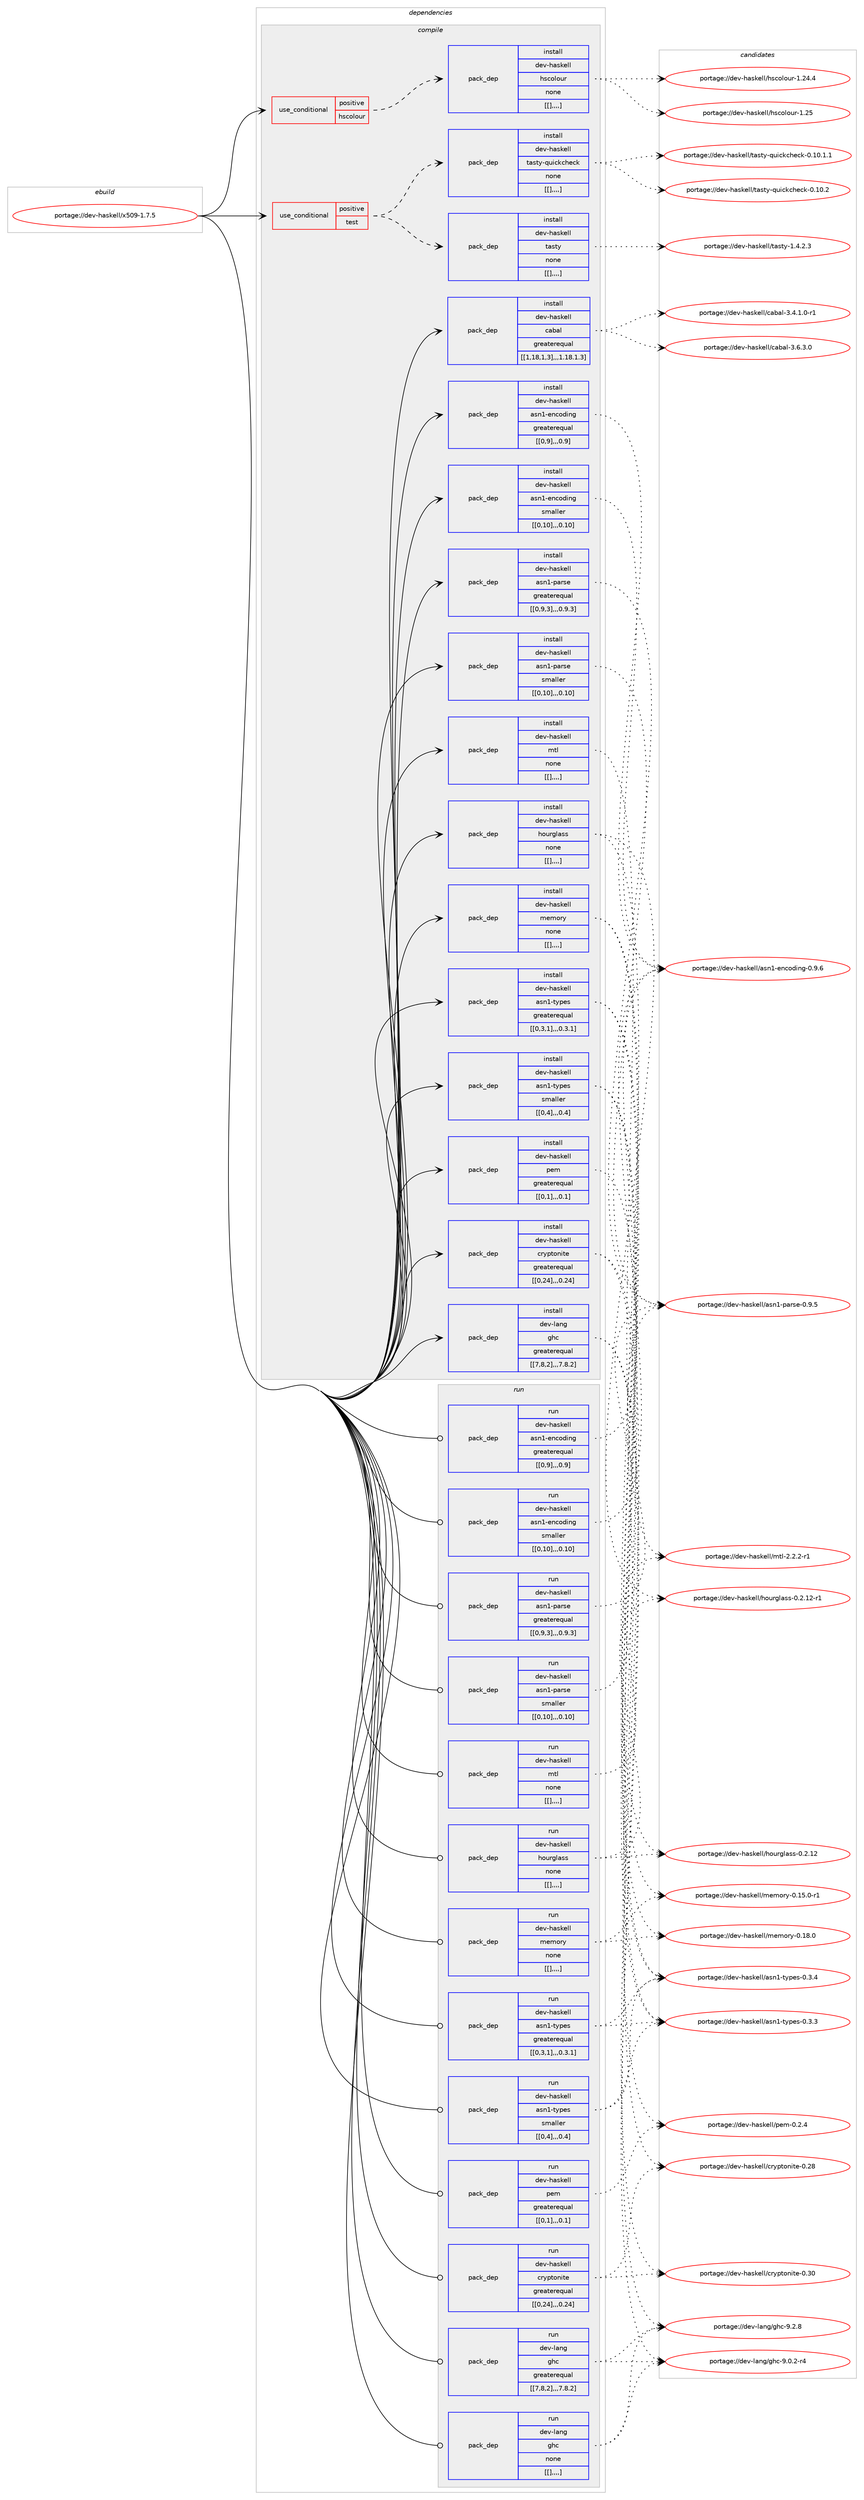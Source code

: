 digraph prolog {

# *************
# Graph options
# *************

newrank=true;
concentrate=true;
compound=true;
graph [rankdir=LR,fontname=Helvetica,fontsize=10,ranksep=1.5];#, ranksep=2.5, nodesep=0.2];
edge  [arrowhead=vee];
node  [fontname=Helvetica,fontsize=10];

# **********
# The ebuild
# **********

subgraph cluster_leftcol {
color=gray;
label=<<i>ebuild</i>>;
id [label="portage://dev-haskell/x509-1.7.5", color=red, width=4, href="../dev-haskell/x509-1.7.5.svg"];
}

# ****************
# The dependencies
# ****************

subgraph cluster_midcol {
color=gray;
label=<<i>dependencies</i>>;
subgraph cluster_compile {
fillcolor="#eeeeee";
style=filled;
label=<<i>compile</i>>;
subgraph cond21731 {
dependency91781 [label=<<TABLE BORDER="0" CELLBORDER="1" CELLSPACING="0" CELLPADDING="4"><TR><TD ROWSPAN="3" CELLPADDING="10">use_conditional</TD></TR><TR><TD>positive</TD></TR><TR><TD>hscolour</TD></TR></TABLE>>, shape=none, color=red];
subgraph pack69002 {
dependency91782 [label=<<TABLE BORDER="0" CELLBORDER="1" CELLSPACING="0" CELLPADDING="4" WIDTH="220"><TR><TD ROWSPAN="6" CELLPADDING="30">pack_dep</TD></TR><TR><TD WIDTH="110">install</TD></TR><TR><TD>dev-haskell</TD></TR><TR><TD>hscolour</TD></TR><TR><TD>none</TD></TR><TR><TD>[[],,,,]</TD></TR></TABLE>>, shape=none, color=blue];
}
dependency91781:e -> dependency91782:w [weight=20,style="dashed",arrowhead="vee"];
}
id:e -> dependency91781:w [weight=20,style="solid",arrowhead="vee"];
subgraph cond21732 {
dependency91783 [label=<<TABLE BORDER="0" CELLBORDER="1" CELLSPACING="0" CELLPADDING="4"><TR><TD ROWSPAN="3" CELLPADDING="10">use_conditional</TD></TR><TR><TD>positive</TD></TR><TR><TD>test</TD></TR></TABLE>>, shape=none, color=red];
subgraph pack69003 {
dependency91784 [label=<<TABLE BORDER="0" CELLBORDER="1" CELLSPACING="0" CELLPADDING="4" WIDTH="220"><TR><TD ROWSPAN="6" CELLPADDING="30">pack_dep</TD></TR><TR><TD WIDTH="110">install</TD></TR><TR><TD>dev-haskell</TD></TR><TR><TD>tasty</TD></TR><TR><TD>none</TD></TR><TR><TD>[[],,,,]</TD></TR></TABLE>>, shape=none, color=blue];
}
dependency91783:e -> dependency91784:w [weight=20,style="dashed",arrowhead="vee"];
subgraph pack69004 {
dependency91785 [label=<<TABLE BORDER="0" CELLBORDER="1" CELLSPACING="0" CELLPADDING="4" WIDTH="220"><TR><TD ROWSPAN="6" CELLPADDING="30">pack_dep</TD></TR><TR><TD WIDTH="110">install</TD></TR><TR><TD>dev-haskell</TD></TR><TR><TD>tasty-quickcheck</TD></TR><TR><TD>none</TD></TR><TR><TD>[[],,,,]</TD></TR></TABLE>>, shape=none, color=blue];
}
dependency91783:e -> dependency91785:w [weight=20,style="dashed",arrowhead="vee"];
}
id:e -> dependency91783:w [weight=20,style="solid",arrowhead="vee"];
subgraph pack69005 {
dependency91786 [label=<<TABLE BORDER="0" CELLBORDER="1" CELLSPACING="0" CELLPADDING="4" WIDTH="220"><TR><TD ROWSPAN="6" CELLPADDING="30">pack_dep</TD></TR><TR><TD WIDTH="110">install</TD></TR><TR><TD>dev-haskell</TD></TR><TR><TD>asn1-encoding</TD></TR><TR><TD>greaterequal</TD></TR><TR><TD>[[0,9],,,0.9]</TD></TR></TABLE>>, shape=none, color=blue];
}
id:e -> dependency91786:w [weight=20,style="solid",arrowhead="vee"];
subgraph pack69006 {
dependency91787 [label=<<TABLE BORDER="0" CELLBORDER="1" CELLSPACING="0" CELLPADDING="4" WIDTH="220"><TR><TD ROWSPAN="6" CELLPADDING="30">pack_dep</TD></TR><TR><TD WIDTH="110">install</TD></TR><TR><TD>dev-haskell</TD></TR><TR><TD>asn1-encoding</TD></TR><TR><TD>smaller</TD></TR><TR><TD>[[0,10],,,0.10]</TD></TR></TABLE>>, shape=none, color=blue];
}
id:e -> dependency91787:w [weight=20,style="solid",arrowhead="vee"];
subgraph pack69007 {
dependency91788 [label=<<TABLE BORDER="0" CELLBORDER="1" CELLSPACING="0" CELLPADDING="4" WIDTH="220"><TR><TD ROWSPAN="6" CELLPADDING="30">pack_dep</TD></TR><TR><TD WIDTH="110">install</TD></TR><TR><TD>dev-haskell</TD></TR><TR><TD>asn1-parse</TD></TR><TR><TD>greaterequal</TD></TR><TR><TD>[[0,9,3],,,0.9.3]</TD></TR></TABLE>>, shape=none, color=blue];
}
id:e -> dependency91788:w [weight=20,style="solid",arrowhead="vee"];
subgraph pack69008 {
dependency91789 [label=<<TABLE BORDER="0" CELLBORDER="1" CELLSPACING="0" CELLPADDING="4" WIDTH="220"><TR><TD ROWSPAN="6" CELLPADDING="30">pack_dep</TD></TR><TR><TD WIDTH="110">install</TD></TR><TR><TD>dev-haskell</TD></TR><TR><TD>asn1-parse</TD></TR><TR><TD>smaller</TD></TR><TR><TD>[[0,10],,,0.10]</TD></TR></TABLE>>, shape=none, color=blue];
}
id:e -> dependency91789:w [weight=20,style="solid",arrowhead="vee"];
subgraph pack69009 {
dependency91790 [label=<<TABLE BORDER="0" CELLBORDER="1" CELLSPACING="0" CELLPADDING="4" WIDTH="220"><TR><TD ROWSPAN="6" CELLPADDING="30">pack_dep</TD></TR><TR><TD WIDTH="110">install</TD></TR><TR><TD>dev-haskell</TD></TR><TR><TD>asn1-types</TD></TR><TR><TD>greaterequal</TD></TR><TR><TD>[[0,3,1],,,0.3.1]</TD></TR></TABLE>>, shape=none, color=blue];
}
id:e -> dependency91790:w [weight=20,style="solid",arrowhead="vee"];
subgraph pack69010 {
dependency91791 [label=<<TABLE BORDER="0" CELLBORDER="1" CELLSPACING="0" CELLPADDING="4" WIDTH="220"><TR><TD ROWSPAN="6" CELLPADDING="30">pack_dep</TD></TR><TR><TD WIDTH="110">install</TD></TR><TR><TD>dev-haskell</TD></TR><TR><TD>asn1-types</TD></TR><TR><TD>smaller</TD></TR><TR><TD>[[0,4],,,0.4]</TD></TR></TABLE>>, shape=none, color=blue];
}
id:e -> dependency91791:w [weight=20,style="solid",arrowhead="vee"];
subgraph pack69011 {
dependency91792 [label=<<TABLE BORDER="0" CELLBORDER="1" CELLSPACING="0" CELLPADDING="4" WIDTH="220"><TR><TD ROWSPAN="6" CELLPADDING="30">pack_dep</TD></TR><TR><TD WIDTH="110">install</TD></TR><TR><TD>dev-haskell</TD></TR><TR><TD>cabal</TD></TR><TR><TD>greaterequal</TD></TR><TR><TD>[[1,18,1,3],,,1.18.1.3]</TD></TR></TABLE>>, shape=none, color=blue];
}
id:e -> dependency91792:w [weight=20,style="solid",arrowhead="vee"];
subgraph pack69012 {
dependency91793 [label=<<TABLE BORDER="0" CELLBORDER="1" CELLSPACING="0" CELLPADDING="4" WIDTH="220"><TR><TD ROWSPAN="6" CELLPADDING="30">pack_dep</TD></TR><TR><TD WIDTH="110">install</TD></TR><TR><TD>dev-haskell</TD></TR><TR><TD>cryptonite</TD></TR><TR><TD>greaterequal</TD></TR><TR><TD>[[0,24],,,0.24]</TD></TR></TABLE>>, shape=none, color=blue];
}
id:e -> dependency91793:w [weight=20,style="solid",arrowhead="vee"];
subgraph pack69013 {
dependency91794 [label=<<TABLE BORDER="0" CELLBORDER="1" CELLSPACING="0" CELLPADDING="4" WIDTH="220"><TR><TD ROWSPAN="6" CELLPADDING="30">pack_dep</TD></TR><TR><TD WIDTH="110">install</TD></TR><TR><TD>dev-haskell</TD></TR><TR><TD>hourglass</TD></TR><TR><TD>none</TD></TR><TR><TD>[[],,,,]</TD></TR></TABLE>>, shape=none, color=blue];
}
id:e -> dependency91794:w [weight=20,style="solid",arrowhead="vee"];
subgraph pack69014 {
dependency91795 [label=<<TABLE BORDER="0" CELLBORDER="1" CELLSPACING="0" CELLPADDING="4" WIDTH="220"><TR><TD ROWSPAN="6" CELLPADDING="30">pack_dep</TD></TR><TR><TD WIDTH="110">install</TD></TR><TR><TD>dev-haskell</TD></TR><TR><TD>memory</TD></TR><TR><TD>none</TD></TR><TR><TD>[[],,,,]</TD></TR></TABLE>>, shape=none, color=blue];
}
id:e -> dependency91795:w [weight=20,style="solid",arrowhead="vee"];
subgraph pack69015 {
dependency91796 [label=<<TABLE BORDER="0" CELLBORDER="1" CELLSPACING="0" CELLPADDING="4" WIDTH="220"><TR><TD ROWSPAN="6" CELLPADDING="30">pack_dep</TD></TR><TR><TD WIDTH="110">install</TD></TR><TR><TD>dev-haskell</TD></TR><TR><TD>mtl</TD></TR><TR><TD>none</TD></TR><TR><TD>[[],,,,]</TD></TR></TABLE>>, shape=none, color=blue];
}
id:e -> dependency91796:w [weight=20,style="solid",arrowhead="vee"];
subgraph pack69016 {
dependency91797 [label=<<TABLE BORDER="0" CELLBORDER="1" CELLSPACING="0" CELLPADDING="4" WIDTH="220"><TR><TD ROWSPAN="6" CELLPADDING="30">pack_dep</TD></TR><TR><TD WIDTH="110">install</TD></TR><TR><TD>dev-haskell</TD></TR><TR><TD>pem</TD></TR><TR><TD>greaterequal</TD></TR><TR><TD>[[0,1],,,0.1]</TD></TR></TABLE>>, shape=none, color=blue];
}
id:e -> dependency91797:w [weight=20,style="solid",arrowhead="vee"];
subgraph pack69017 {
dependency91798 [label=<<TABLE BORDER="0" CELLBORDER="1" CELLSPACING="0" CELLPADDING="4" WIDTH="220"><TR><TD ROWSPAN="6" CELLPADDING="30">pack_dep</TD></TR><TR><TD WIDTH="110">install</TD></TR><TR><TD>dev-lang</TD></TR><TR><TD>ghc</TD></TR><TR><TD>greaterequal</TD></TR><TR><TD>[[7,8,2],,,7.8.2]</TD></TR></TABLE>>, shape=none, color=blue];
}
id:e -> dependency91798:w [weight=20,style="solid",arrowhead="vee"];
}
subgraph cluster_compileandrun {
fillcolor="#eeeeee";
style=filled;
label=<<i>compile and run</i>>;
}
subgraph cluster_run {
fillcolor="#eeeeee";
style=filled;
label=<<i>run</i>>;
subgraph pack69018 {
dependency91799 [label=<<TABLE BORDER="0" CELLBORDER="1" CELLSPACING="0" CELLPADDING="4" WIDTH="220"><TR><TD ROWSPAN="6" CELLPADDING="30">pack_dep</TD></TR><TR><TD WIDTH="110">run</TD></TR><TR><TD>dev-haskell</TD></TR><TR><TD>asn1-encoding</TD></TR><TR><TD>greaterequal</TD></TR><TR><TD>[[0,9],,,0.9]</TD></TR></TABLE>>, shape=none, color=blue];
}
id:e -> dependency91799:w [weight=20,style="solid",arrowhead="odot"];
subgraph pack69019 {
dependency91800 [label=<<TABLE BORDER="0" CELLBORDER="1" CELLSPACING="0" CELLPADDING="4" WIDTH="220"><TR><TD ROWSPAN="6" CELLPADDING="30">pack_dep</TD></TR><TR><TD WIDTH="110">run</TD></TR><TR><TD>dev-haskell</TD></TR><TR><TD>asn1-encoding</TD></TR><TR><TD>smaller</TD></TR><TR><TD>[[0,10],,,0.10]</TD></TR></TABLE>>, shape=none, color=blue];
}
id:e -> dependency91800:w [weight=20,style="solid",arrowhead="odot"];
subgraph pack69020 {
dependency91801 [label=<<TABLE BORDER="0" CELLBORDER="1" CELLSPACING="0" CELLPADDING="4" WIDTH="220"><TR><TD ROWSPAN="6" CELLPADDING="30">pack_dep</TD></TR><TR><TD WIDTH="110">run</TD></TR><TR><TD>dev-haskell</TD></TR><TR><TD>asn1-parse</TD></TR><TR><TD>greaterequal</TD></TR><TR><TD>[[0,9,3],,,0.9.3]</TD></TR></TABLE>>, shape=none, color=blue];
}
id:e -> dependency91801:w [weight=20,style="solid",arrowhead="odot"];
subgraph pack69021 {
dependency91802 [label=<<TABLE BORDER="0" CELLBORDER="1" CELLSPACING="0" CELLPADDING="4" WIDTH="220"><TR><TD ROWSPAN="6" CELLPADDING="30">pack_dep</TD></TR><TR><TD WIDTH="110">run</TD></TR><TR><TD>dev-haskell</TD></TR><TR><TD>asn1-parse</TD></TR><TR><TD>smaller</TD></TR><TR><TD>[[0,10],,,0.10]</TD></TR></TABLE>>, shape=none, color=blue];
}
id:e -> dependency91802:w [weight=20,style="solid",arrowhead="odot"];
subgraph pack69022 {
dependency91803 [label=<<TABLE BORDER="0" CELLBORDER="1" CELLSPACING="0" CELLPADDING="4" WIDTH="220"><TR><TD ROWSPAN="6" CELLPADDING="30">pack_dep</TD></TR><TR><TD WIDTH="110">run</TD></TR><TR><TD>dev-haskell</TD></TR><TR><TD>asn1-types</TD></TR><TR><TD>greaterequal</TD></TR><TR><TD>[[0,3,1],,,0.3.1]</TD></TR></TABLE>>, shape=none, color=blue];
}
id:e -> dependency91803:w [weight=20,style="solid",arrowhead="odot"];
subgraph pack69023 {
dependency91804 [label=<<TABLE BORDER="0" CELLBORDER="1" CELLSPACING="0" CELLPADDING="4" WIDTH="220"><TR><TD ROWSPAN="6" CELLPADDING="30">pack_dep</TD></TR><TR><TD WIDTH="110">run</TD></TR><TR><TD>dev-haskell</TD></TR><TR><TD>asn1-types</TD></TR><TR><TD>smaller</TD></TR><TR><TD>[[0,4],,,0.4]</TD></TR></TABLE>>, shape=none, color=blue];
}
id:e -> dependency91804:w [weight=20,style="solid",arrowhead="odot"];
subgraph pack69024 {
dependency91805 [label=<<TABLE BORDER="0" CELLBORDER="1" CELLSPACING="0" CELLPADDING="4" WIDTH="220"><TR><TD ROWSPAN="6" CELLPADDING="30">pack_dep</TD></TR><TR><TD WIDTH="110">run</TD></TR><TR><TD>dev-haskell</TD></TR><TR><TD>cryptonite</TD></TR><TR><TD>greaterequal</TD></TR><TR><TD>[[0,24],,,0.24]</TD></TR></TABLE>>, shape=none, color=blue];
}
id:e -> dependency91805:w [weight=20,style="solid",arrowhead="odot"];
subgraph pack69025 {
dependency91806 [label=<<TABLE BORDER="0" CELLBORDER="1" CELLSPACING="0" CELLPADDING="4" WIDTH="220"><TR><TD ROWSPAN="6" CELLPADDING="30">pack_dep</TD></TR><TR><TD WIDTH="110">run</TD></TR><TR><TD>dev-haskell</TD></TR><TR><TD>hourglass</TD></TR><TR><TD>none</TD></TR><TR><TD>[[],,,,]</TD></TR></TABLE>>, shape=none, color=blue];
}
id:e -> dependency91806:w [weight=20,style="solid",arrowhead="odot"];
subgraph pack69026 {
dependency91807 [label=<<TABLE BORDER="0" CELLBORDER="1" CELLSPACING="0" CELLPADDING="4" WIDTH="220"><TR><TD ROWSPAN="6" CELLPADDING="30">pack_dep</TD></TR><TR><TD WIDTH="110">run</TD></TR><TR><TD>dev-haskell</TD></TR><TR><TD>memory</TD></TR><TR><TD>none</TD></TR><TR><TD>[[],,,,]</TD></TR></TABLE>>, shape=none, color=blue];
}
id:e -> dependency91807:w [weight=20,style="solid",arrowhead="odot"];
subgraph pack69027 {
dependency91808 [label=<<TABLE BORDER="0" CELLBORDER="1" CELLSPACING="0" CELLPADDING="4" WIDTH="220"><TR><TD ROWSPAN="6" CELLPADDING="30">pack_dep</TD></TR><TR><TD WIDTH="110">run</TD></TR><TR><TD>dev-haskell</TD></TR><TR><TD>mtl</TD></TR><TR><TD>none</TD></TR><TR><TD>[[],,,,]</TD></TR></TABLE>>, shape=none, color=blue];
}
id:e -> dependency91808:w [weight=20,style="solid",arrowhead="odot"];
subgraph pack69028 {
dependency91809 [label=<<TABLE BORDER="0" CELLBORDER="1" CELLSPACING="0" CELLPADDING="4" WIDTH="220"><TR><TD ROWSPAN="6" CELLPADDING="30">pack_dep</TD></TR><TR><TD WIDTH="110">run</TD></TR><TR><TD>dev-haskell</TD></TR><TR><TD>pem</TD></TR><TR><TD>greaterequal</TD></TR><TR><TD>[[0,1],,,0.1]</TD></TR></TABLE>>, shape=none, color=blue];
}
id:e -> dependency91809:w [weight=20,style="solid",arrowhead="odot"];
subgraph pack69029 {
dependency91810 [label=<<TABLE BORDER="0" CELLBORDER="1" CELLSPACING="0" CELLPADDING="4" WIDTH="220"><TR><TD ROWSPAN="6" CELLPADDING="30">pack_dep</TD></TR><TR><TD WIDTH="110">run</TD></TR><TR><TD>dev-lang</TD></TR><TR><TD>ghc</TD></TR><TR><TD>greaterequal</TD></TR><TR><TD>[[7,8,2],,,7.8.2]</TD></TR></TABLE>>, shape=none, color=blue];
}
id:e -> dependency91810:w [weight=20,style="solid",arrowhead="odot"];
subgraph pack69030 {
dependency91811 [label=<<TABLE BORDER="0" CELLBORDER="1" CELLSPACING="0" CELLPADDING="4" WIDTH="220"><TR><TD ROWSPAN="6" CELLPADDING="30">pack_dep</TD></TR><TR><TD WIDTH="110">run</TD></TR><TR><TD>dev-lang</TD></TR><TR><TD>ghc</TD></TR><TR><TD>none</TD></TR><TR><TD>[[],,,,]</TD></TR></TABLE>>, shape=none, color=blue];
}
id:e -> dependency91811:w [weight=20,style="solid",arrowhead="odot"];
}
}

# **************
# The candidates
# **************

subgraph cluster_choices {
rank=same;
color=gray;
label=<<i>candidates</i>>;

subgraph choice69002 {
color=black;
nodesep=1;
choice100101118451049711510710110810847104115991111081111171144549465053 [label="portage://dev-haskell/hscolour-1.25", color=red, width=4,href="../dev-haskell/hscolour-1.25.svg"];
choice1001011184510497115107101108108471041159911110811111711445494650524652 [label="portage://dev-haskell/hscolour-1.24.4", color=red, width=4,href="../dev-haskell/hscolour-1.24.4.svg"];
dependency91782:e -> choice100101118451049711510710110810847104115991111081111171144549465053:w [style=dotted,weight="100"];
dependency91782:e -> choice1001011184510497115107101108108471041159911110811111711445494650524652:w [style=dotted,weight="100"];
}
subgraph choice69003 {
color=black;
nodesep=1;
choice100101118451049711510710110810847116971151161214549465246504651 [label="portage://dev-haskell/tasty-1.4.2.3", color=red, width=4,href="../dev-haskell/tasty-1.4.2.3.svg"];
dependency91784:e -> choice100101118451049711510710110810847116971151161214549465246504651:w [style=dotted,weight="100"];
}
subgraph choice69004 {
color=black;
nodesep=1;
choice100101118451049711510710110810847116971151161214511311710599107991041019910745484649484650 [label="portage://dev-haskell/tasty-quickcheck-0.10.2", color=red, width=4,href="../dev-haskell/tasty-quickcheck-0.10.2.svg"];
choice1001011184510497115107101108108471169711511612145113117105991079910410199107454846494846494649 [label="portage://dev-haskell/tasty-quickcheck-0.10.1.1", color=red, width=4,href="../dev-haskell/tasty-quickcheck-0.10.1.1.svg"];
dependency91785:e -> choice100101118451049711510710110810847116971151161214511311710599107991041019910745484649484650:w [style=dotted,weight="100"];
dependency91785:e -> choice1001011184510497115107101108108471169711511612145113117105991079910410199107454846494846494649:w [style=dotted,weight="100"];
}
subgraph choice69005 {
color=black;
nodesep=1;
choice10010111845104971151071011081084797115110494510111099111100105110103454846574654 [label="portage://dev-haskell/asn1-encoding-0.9.6", color=red, width=4,href="../dev-haskell/asn1-encoding-0.9.6.svg"];
dependency91786:e -> choice10010111845104971151071011081084797115110494510111099111100105110103454846574654:w [style=dotted,weight="100"];
}
subgraph choice69006 {
color=black;
nodesep=1;
choice10010111845104971151071011081084797115110494510111099111100105110103454846574654 [label="portage://dev-haskell/asn1-encoding-0.9.6", color=red, width=4,href="../dev-haskell/asn1-encoding-0.9.6.svg"];
dependency91787:e -> choice10010111845104971151071011081084797115110494510111099111100105110103454846574654:w [style=dotted,weight="100"];
}
subgraph choice69007 {
color=black;
nodesep=1;
choice10010111845104971151071011081084797115110494511297114115101454846574653 [label="portage://dev-haskell/asn1-parse-0.9.5", color=red, width=4,href="../dev-haskell/asn1-parse-0.9.5.svg"];
dependency91788:e -> choice10010111845104971151071011081084797115110494511297114115101454846574653:w [style=dotted,weight="100"];
}
subgraph choice69008 {
color=black;
nodesep=1;
choice10010111845104971151071011081084797115110494511297114115101454846574653 [label="portage://dev-haskell/asn1-parse-0.9.5", color=red, width=4,href="../dev-haskell/asn1-parse-0.9.5.svg"];
dependency91789:e -> choice10010111845104971151071011081084797115110494511297114115101454846574653:w [style=dotted,weight="100"];
}
subgraph choice69009 {
color=black;
nodesep=1;
choice100101118451049711510710110810847971151104945116121112101115454846514652 [label="portage://dev-haskell/asn1-types-0.3.4", color=red, width=4,href="../dev-haskell/asn1-types-0.3.4.svg"];
choice100101118451049711510710110810847971151104945116121112101115454846514651 [label="portage://dev-haskell/asn1-types-0.3.3", color=red, width=4,href="../dev-haskell/asn1-types-0.3.3.svg"];
dependency91790:e -> choice100101118451049711510710110810847971151104945116121112101115454846514652:w [style=dotted,weight="100"];
dependency91790:e -> choice100101118451049711510710110810847971151104945116121112101115454846514651:w [style=dotted,weight="100"];
}
subgraph choice69010 {
color=black;
nodesep=1;
choice100101118451049711510710110810847971151104945116121112101115454846514652 [label="portage://dev-haskell/asn1-types-0.3.4", color=red, width=4,href="../dev-haskell/asn1-types-0.3.4.svg"];
choice100101118451049711510710110810847971151104945116121112101115454846514651 [label="portage://dev-haskell/asn1-types-0.3.3", color=red, width=4,href="../dev-haskell/asn1-types-0.3.3.svg"];
dependency91791:e -> choice100101118451049711510710110810847971151104945116121112101115454846514652:w [style=dotted,weight="100"];
dependency91791:e -> choice100101118451049711510710110810847971151104945116121112101115454846514651:w [style=dotted,weight="100"];
}
subgraph choice69011 {
color=black;
nodesep=1;
choice100101118451049711510710110810847999798971084551465446514648 [label="portage://dev-haskell/cabal-3.6.3.0", color=red, width=4,href="../dev-haskell/cabal-3.6.3.0.svg"];
choice1001011184510497115107101108108479997989710845514652464946484511449 [label="portage://dev-haskell/cabal-3.4.1.0-r1", color=red, width=4,href="../dev-haskell/cabal-3.4.1.0-r1.svg"];
dependency91792:e -> choice100101118451049711510710110810847999798971084551465446514648:w [style=dotted,weight="100"];
dependency91792:e -> choice1001011184510497115107101108108479997989710845514652464946484511449:w [style=dotted,weight="100"];
}
subgraph choice69012 {
color=black;
nodesep=1;
choice100101118451049711510710110810847991141211121161111101051161014548465148 [label="portage://dev-haskell/cryptonite-0.30", color=red, width=4,href="../dev-haskell/cryptonite-0.30.svg"];
choice100101118451049711510710110810847991141211121161111101051161014548465056 [label="portage://dev-haskell/cryptonite-0.28", color=red, width=4,href="../dev-haskell/cryptonite-0.28.svg"];
dependency91793:e -> choice100101118451049711510710110810847991141211121161111101051161014548465148:w [style=dotted,weight="100"];
dependency91793:e -> choice100101118451049711510710110810847991141211121161111101051161014548465056:w [style=dotted,weight="100"];
}
subgraph choice69013 {
color=black;
nodesep=1;
choice10010111845104971151071011081084710411111711410310897115115454846504649504511449 [label="portage://dev-haskell/hourglass-0.2.12-r1", color=red, width=4,href="../dev-haskell/hourglass-0.2.12-r1.svg"];
choice1001011184510497115107101108108471041111171141031089711511545484650464950 [label="portage://dev-haskell/hourglass-0.2.12", color=red, width=4,href="../dev-haskell/hourglass-0.2.12.svg"];
dependency91794:e -> choice10010111845104971151071011081084710411111711410310897115115454846504649504511449:w [style=dotted,weight="100"];
dependency91794:e -> choice1001011184510497115107101108108471041111171141031089711511545484650464950:w [style=dotted,weight="100"];
}
subgraph choice69014 {
color=black;
nodesep=1;
choice10010111845104971151071011081084710910110911111412145484649564648 [label="portage://dev-haskell/memory-0.18.0", color=red, width=4,href="../dev-haskell/memory-0.18.0.svg"];
choice100101118451049711510710110810847109101109111114121454846495346484511449 [label="portage://dev-haskell/memory-0.15.0-r1", color=red, width=4,href="../dev-haskell/memory-0.15.0-r1.svg"];
dependency91795:e -> choice10010111845104971151071011081084710910110911111412145484649564648:w [style=dotted,weight="100"];
dependency91795:e -> choice100101118451049711510710110810847109101109111114121454846495346484511449:w [style=dotted,weight="100"];
}
subgraph choice69015 {
color=black;
nodesep=1;
choice1001011184510497115107101108108471091161084550465046504511449 [label="portage://dev-haskell/mtl-2.2.2-r1", color=red, width=4,href="../dev-haskell/mtl-2.2.2-r1.svg"];
dependency91796:e -> choice1001011184510497115107101108108471091161084550465046504511449:w [style=dotted,weight="100"];
}
subgraph choice69016 {
color=black;
nodesep=1;
choice100101118451049711510710110810847112101109454846504652 [label="portage://dev-haskell/pem-0.2.4", color=red, width=4,href="../dev-haskell/pem-0.2.4.svg"];
dependency91797:e -> choice100101118451049711510710110810847112101109454846504652:w [style=dotted,weight="100"];
}
subgraph choice69017 {
color=black;
nodesep=1;
choice10010111845108971101034710310499455746504656 [label="portage://dev-lang/ghc-9.2.8", color=red, width=4,href="../dev-lang/ghc-9.2.8.svg"];
choice100101118451089711010347103104994557464846504511452 [label="portage://dev-lang/ghc-9.0.2-r4", color=red, width=4,href="../dev-lang/ghc-9.0.2-r4.svg"];
dependency91798:e -> choice10010111845108971101034710310499455746504656:w [style=dotted,weight="100"];
dependency91798:e -> choice100101118451089711010347103104994557464846504511452:w [style=dotted,weight="100"];
}
subgraph choice69018 {
color=black;
nodesep=1;
choice10010111845104971151071011081084797115110494510111099111100105110103454846574654 [label="portage://dev-haskell/asn1-encoding-0.9.6", color=red, width=4,href="../dev-haskell/asn1-encoding-0.9.6.svg"];
dependency91799:e -> choice10010111845104971151071011081084797115110494510111099111100105110103454846574654:w [style=dotted,weight="100"];
}
subgraph choice69019 {
color=black;
nodesep=1;
choice10010111845104971151071011081084797115110494510111099111100105110103454846574654 [label="portage://dev-haskell/asn1-encoding-0.9.6", color=red, width=4,href="../dev-haskell/asn1-encoding-0.9.6.svg"];
dependency91800:e -> choice10010111845104971151071011081084797115110494510111099111100105110103454846574654:w [style=dotted,weight="100"];
}
subgraph choice69020 {
color=black;
nodesep=1;
choice10010111845104971151071011081084797115110494511297114115101454846574653 [label="portage://dev-haskell/asn1-parse-0.9.5", color=red, width=4,href="../dev-haskell/asn1-parse-0.9.5.svg"];
dependency91801:e -> choice10010111845104971151071011081084797115110494511297114115101454846574653:w [style=dotted,weight="100"];
}
subgraph choice69021 {
color=black;
nodesep=1;
choice10010111845104971151071011081084797115110494511297114115101454846574653 [label="portage://dev-haskell/asn1-parse-0.9.5", color=red, width=4,href="../dev-haskell/asn1-parse-0.9.5.svg"];
dependency91802:e -> choice10010111845104971151071011081084797115110494511297114115101454846574653:w [style=dotted,weight="100"];
}
subgraph choice69022 {
color=black;
nodesep=1;
choice100101118451049711510710110810847971151104945116121112101115454846514652 [label="portage://dev-haskell/asn1-types-0.3.4", color=red, width=4,href="../dev-haskell/asn1-types-0.3.4.svg"];
choice100101118451049711510710110810847971151104945116121112101115454846514651 [label="portage://dev-haskell/asn1-types-0.3.3", color=red, width=4,href="../dev-haskell/asn1-types-0.3.3.svg"];
dependency91803:e -> choice100101118451049711510710110810847971151104945116121112101115454846514652:w [style=dotted,weight="100"];
dependency91803:e -> choice100101118451049711510710110810847971151104945116121112101115454846514651:w [style=dotted,weight="100"];
}
subgraph choice69023 {
color=black;
nodesep=1;
choice100101118451049711510710110810847971151104945116121112101115454846514652 [label="portage://dev-haskell/asn1-types-0.3.4", color=red, width=4,href="../dev-haskell/asn1-types-0.3.4.svg"];
choice100101118451049711510710110810847971151104945116121112101115454846514651 [label="portage://dev-haskell/asn1-types-0.3.3", color=red, width=4,href="../dev-haskell/asn1-types-0.3.3.svg"];
dependency91804:e -> choice100101118451049711510710110810847971151104945116121112101115454846514652:w [style=dotted,weight="100"];
dependency91804:e -> choice100101118451049711510710110810847971151104945116121112101115454846514651:w [style=dotted,weight="100"];
}
subgraph choice69024 {
color=black;
nodesep=1;
choice100101118451049711510710110810847991141211121161111101051161014548465148 [label="portage://dev-haskell/cryptonite-0.30", color=red, width=4,href="../dev-haskell/cryptonite-0.30.svg"];
choice100101118451049711510710110810847991141211121161111101051161014548465056 [label="portage://dev-haskell/cryptonite-0.28", color=red, width=4,href="../dev-haskell/cryptonite-0.28.svg"];
dependency91805:e -> choice100101118451049711510710110810847991141211121161111101051161014548465148:w [style=dotted,weight="100"];
dependency91805:e -> choice100101118451049711510710110810847991141211121161111101051161014548465056:w [style=dotted,weight="100"];
}
subgraph choice69025 {
color=black;
nodesep=1;
choice10010111845104971151071011081084710411111711410310897115115454846504649504511449 [label="portage://dev-haskell/hourglass-0.2.12-r1", color=red, width=4,href="../dev-haskell/hourglass-0.2.12-r1.svg"];
choice1001011184510497115107101108108471041111171141031089711511545484650464950 [label="portage://dev-haskell/hourglass-0.2.12", color=red, width=4,href="../dev-haskell/hourglass-0.2.12.svg"];
dependency91806:e -> choice10010111845104971151071011081084710411111711410310897115115454846504649504511449:w [style=dotted,weight="100"];
dependency91806:e -> choice1001011184510497115107101108108471041111171141031089711511545484650464950:w [style=dotted,weight="100"];
}
subgraph choice69026 {
color=black;
nodesep=1;
choice10010111845104971151071011081084710910110911111412145484649564648 [label="portage://dev-haskell/memory-0.18.0", color=red, width=4,href="../dev-haskell/memory-0.18.0.svg"];
choice100101118451049711510710110810847109101109111114121454846495346484511449 [label="portage://dev-haskell/memory-0.15.0-r1", color=red, width=4,href="../dev-haskell/memory-0.15.0-r1.svg"];
dependency91807:e -> choice10010111845104971151071011081084710910110911111412145484649564648:w [style=dotted,weight="100"];
dependency91807:e -> choice100101118451049711510710110810847109101109111114121454846495346484511449:w [style=dotted,weight="100"];
}
subgraph choice69027 {
color=black;
nodesep=1;
choice1001011184510497115107101108108471091161084550465046504511449 [label="portage://dev-haskell/mtl-2.2.2-r1", color=red, width=4,href="../dev-haskell/mtl-2.2.2-r1.svg"];
dependency91808:e -> choice1001011184510497115107101108108471091161084550465046504511449:w [style=dotted,weight="100"];
}
subgraph choice69028 {
color=black;
nodesep=1;
choice100101118451049711510710110810847112101109454846504652 [label="portage://dev-haskell/pem-0.2.4", color=red, width=4,href="../dev-haskell/pem-0.2.4.svg"];
dependency91809:e -> choice100101118451049711510710110810847112101109454846504652:w [style=dotted,weight="100"];
}
subgraph choice69029 {
color=black;
nodesep=1;
choice10010111845108971101034710310499455746504656 [label="portage://dev-lang/ghc-9.2.8", color=red, width=4,href="../dev-lang/ghc-9.2.8.svg"];
choice100101118451089711010347103104994557464846504511452 [label="portage://dev-lang/ghc-9.0.2-r4", color=red, width=4,href="../dev-lang/ghc-9.0.2-r4.svg"];
dependency91810:e -> choice10010111845108971101034710310499455746504656:w [style=dotted,weight="100"];
dependency91810:e -> choice100101118451089711010347103104994557464846504511452:w [style=dotted,weight="100"];
}
subgraph choice69030 {
color=black;
nodesep=1;
choice10010111845108971101034710310499455746504656 [label="portage://dev-lang/ghc-9.2.8", color=red, width=4,href="../dev-lang/ghc-9.2.8.svg"];
choice100101118451089711010347103104994557464846504511452 [label="portage://dev-lang/ghc-9.0.2-r4", color=red, width=4,href="../dev-lang/ghc-9.0.2-r4.svg"];
dependency91811:e -> choice10010111845108971101034710310499455746504656:w [style=dotted,weight="100"];
dependency91811:e -> choice100101118451089711010347103104994557464846504511452:w [style=dotted,weight="100"];
}
}

}
